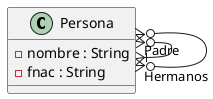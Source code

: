 @startuml
'https://plantuml.com'


/'Zero or One	|o--
  Exactly One	||--
  Zero or Many	}o--
  One or Many	}|--
'/

/'Modela un sistema de relaciones familiares. Cada persona puede tener uno o más padres que también
son personas en la misma familia. Cada persona tiene un nombre, una fecha de nacimiento y puede tener
hermanos.'/


Persona }o---|{ "Padre" Persona
Persona }o--o{ "Hermanos" Persona

class Persona{
    - nombre : String
    - fnac : String
}



@enduml